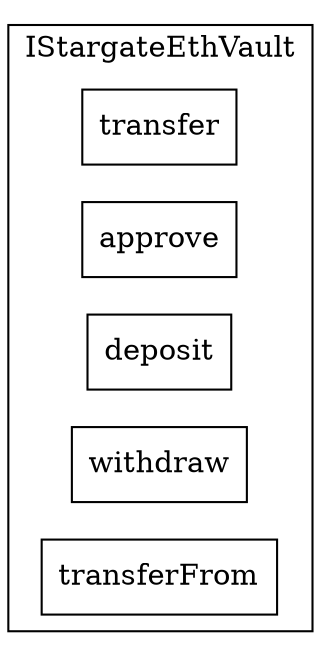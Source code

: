 strict digraph {
rankdir="LR"
node [shape=box]
subgraph cluster_39_IStargateEthVault {
label = "IStargateEthVault"
"39_transfer" [label="transfer"]
"39_approve" [label="approve"]
"39_deposit" [label="deposit"]
"39_withdraw" [label="withdraw"]
"39_transferFrom" [label="transferFrom"]
}subgraph cluster_solidity {
label = "[Solidity]"
}
}